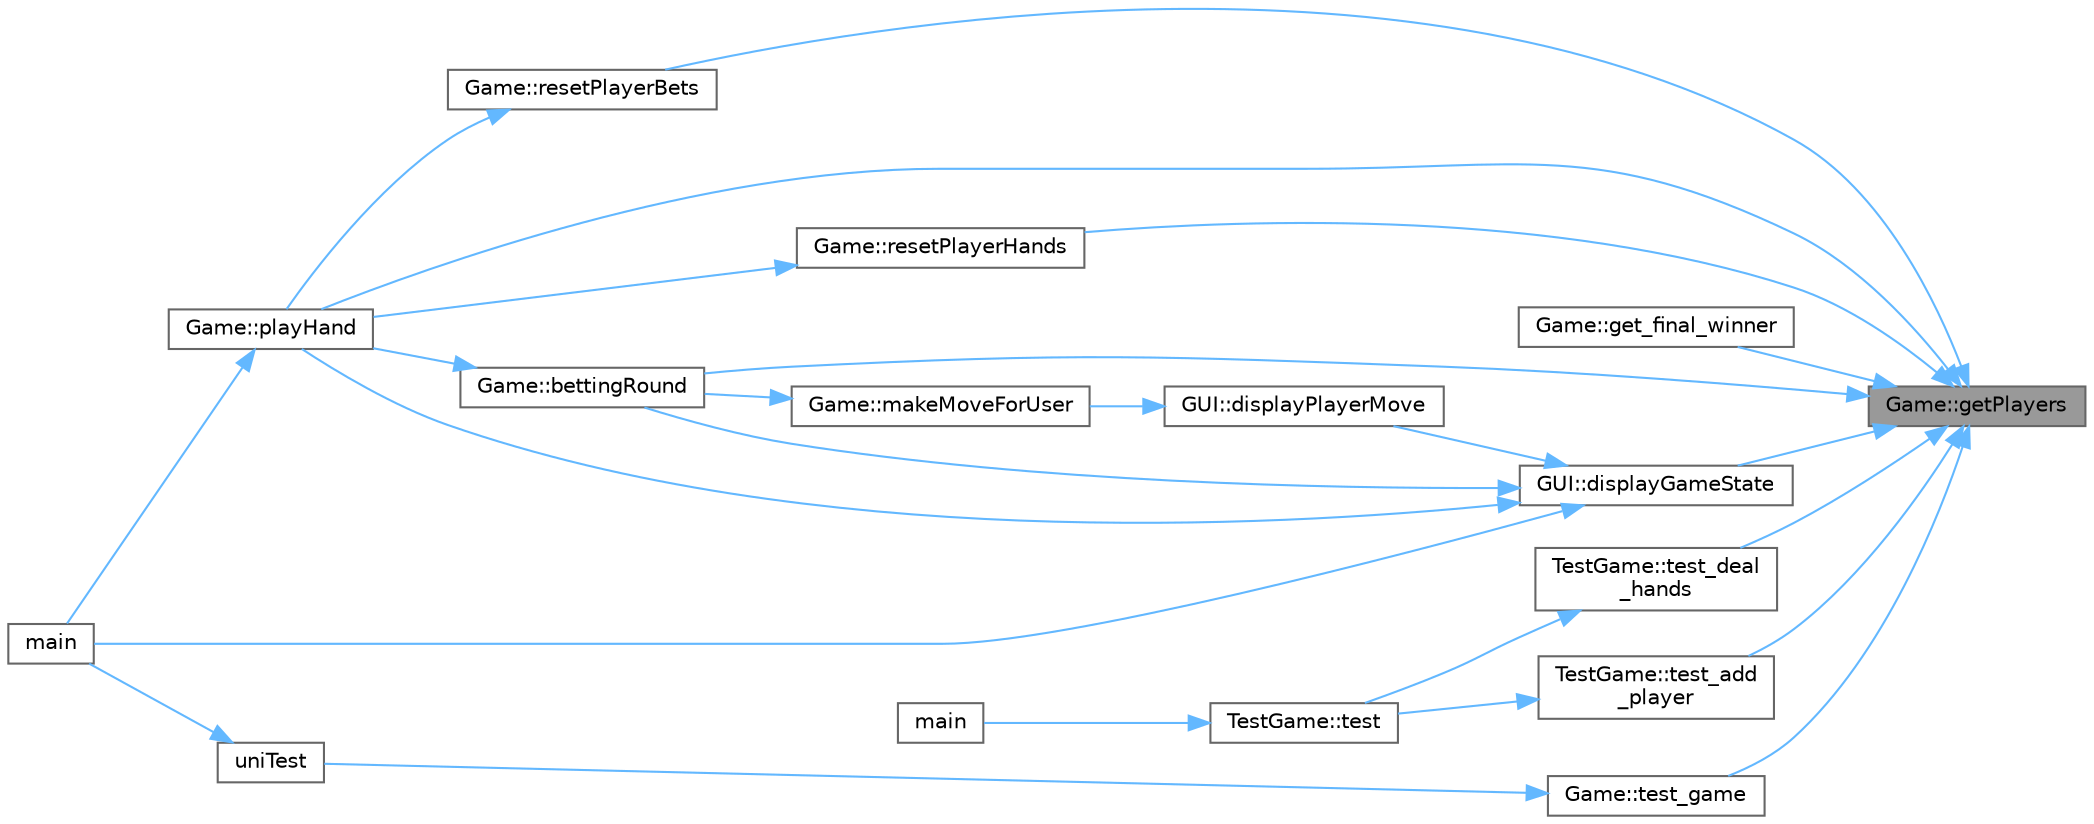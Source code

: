 digraph "Game::getPlayers"
{
 // INTERACTIVE_SVG=YES
 // LATEX_PDF_SIZE
  bgcolor="transparent";
  edge [fontname=Helvetica,fontsize=10,labelfontname=Helvetica,labelfontsize=10];
  node [fontname=Helvetica,fontsize=10,shape=box,height=0.2,width=0.4];
  rankdir="RL";
  Node1 [id="Node000001",label="Game::getPlayers",height=0.2,width=0.4,color="gray40", fillcolor="grey60", style="filled", fontcolor="black",tooltip="Gets the players in the game."];
  Node1 -> Node2 [id="edge1_Node000001_Node000002",dir="back",color="steelblue1",style="solid",tooltip=" "];
  Node2 [id="Node000002",label="Game::bettingRound",height=0.2,width=0.4,color="grey40", fillcolor="white", style="filled",URL="$class_game.html#a0de5cbe2125b0929a0bc8d2e6cdd64d5",tooltip="Conducts a betting round."];
  Node2 -> Node3 [id="edge2_Node000002_Node000003",dir="back",color="steelblue1",style="solid",tooltip=" "];
  Node3 [id="Node000003",label="Game::playHand",height=0.2,width=0.4,color="grey40", fillcolor="white", style="filled",URL="$class_game.html#ab72401c43b303a37dec67f3d6b75a927",tooltip="Plays a single hand of poker."];
  Node3 -> Node4 [id="edge3_Node000003_Node000004",dir="back",color="steelblue1",style="solid",tooltip=" "];
  Node4 [id="Node000004",label="main",height=0.2,width=0.4,color="grey40", fillcolor="white", style="filled",URL="$main_8cpp.html#a0ddf1224851353fc92bfbff6f499fa97",tooltip=" "];
  Node1 -> Node5 [id="edge4_Node000001_Node000005",dir="back",color="steelblue1",style="solid",tooltip=" "];
  Node5 [id="Node000005",label="GUI::displayGameState",height=0.2,width=0.4,color="grey40", fillcolor="white", style="filled",URL="$class_g_u_i.html#a8f55dae107a6648458f6eb16608c66d2",tooltip="Displays the current state of the game."];
  Node5 -> Node2 [id="edge5_Node000005_Node000002",dir="back",color="steelblue1",style="solid",tooltip=" "];
  Node5 -> Node6 [id="edge6_Node000005_Node000006",dir="back",color="steelblue1",style="solid",tooltip=" "];
  Node6 [id="Node000006",label="GUI::displayPlayerMove",height=0.2,width=0.4,color="grey40", fillcolor="white", style="filled",URL="$class_g_u_i.html#a65d07a686330670f5567a3fc11fbace1",tooltip="Displays a player's move."];
  Node6 -> Node7 [id="edge7_Node000006_Node000007",dir="back",color="steelblue1",style="solid",tooltip=" "];
  Node7 [id="Node000007",label="Game::makeMoveForUser",height=0.2,width=0.4,color="grey40", fillcolor="white", style="filled",URL="$class_game.html#a1a44850a64799e17f43f22b560275157",tooltip="Processes a move made by the user."];
  Node7 -> Node2 [id="edge8_Node000007_Node000002",dir="back",color="steelblue1",style="solid",tooltip=" "];
  Node5 -> Node4 [id="edge9_Node000005_Node000004",dir="back",color="steelblue1",style="solid",tooltip=" "];
  Node5 -> Node3 [id="edge10_Node000005_Node000003",dir="back",color="steelblue1",style="solid",tooltip=" "];
  Node1 -> Node8 [id="edge11_Node000001_Node000008",dir="back",color="steelblue1",style="solid",tooltip=" "];
  Node8 [id="Node000008",label="Game::get_final_winner",height=0.2,width=0.4,color="grey40", fillcolor="white", style="filled",URL="$class_game.html#ab99ccbbb2632cadc6810cf11c75c80ff",tooltip="Determines the final winner of the game."];
  Node1 -> Node3 [id="edge12_Node000001_Node000003",dir="back",color="steelblue1",style="solid",tooltip=" "];
  Node1 -> Node9 [id="edge13_Node000001_Node000009",dir="back",color="steelblue1",style="solid",tooltip=" "];
  Node9 [id="Node000009",label="Game::resetPlayerBets",height=0.2,width=0.4,color="grey40", fillcolor="white", style="filled",URL="$class_game.html#a69614c930626006cd0b3e644bc9cc613",tooltip="Resets the current bets of all players."];
  Node9 -> Node3 [id="edge14_Node000009_Node000003",dir="back",color="steelblue1",style="solid",tooltip=" "];
  Node1 -> Node10 [id="edge15_Node000001_Node000010",dir="back",color="steelblue1",style="solid",tooltip=" "];
  Node10 [id="Node000010",label="Game::resetPlayerHands",height=0.2,width=0.4,color="grey40", fillcolor="white", style="filled",URL="$class_game.html#adc54b1823a5d8d5221d7bf74e924e145",tooltip="Resets the hands of all players."];
  Node10 -> Node3 [id="edge16_Node000010_Node000003",dir="back",color="steelblue1",style="solid",tooltip=" "];
  Node1 -> Node11 [id="edge17_Node000001_Node000011",dir="back",color="steelblue1",style="solid",tooltip=" "];
  Node11 [id="Node000011",label="TestGame::test_add\l_player",height=0.2,width=0.4,color="grey40", fillcolor="white", style="filled",URL="$class_test_game.html#a832509695facca8c52d60125268a87c6",tooltip=" "];
  Node11 -> Node12 [id="edge18_Node000011_Node000012",dir="back",color="steelblue1",style="solid",tooltip=" "];
  Node12 [id="Node000012",label="TestGame::test",height=0.2,width=0.4,color="grey40", fillcolor="white", style="filled",URL="$class_test_game.html#a482abbabaaa0f7eb7d067c663dde7bae",tooltip=" "];
  Node12 -> Node13 [id="edge19_Node000012_Node000013",dir="back",color="steelblue1",style="solid",tooltip=" "];
  Node13 [id="Node000013",label="main",height=0.2,width=0.4,color="grey40", fillcolor="white", style="filled",URL="$test___game_8cpp.html#ae66f6b31b5ad750f1fe042a706a4e3d4",tooltip=" "];
  Node1 -> Node14 [id="edge20_Node000001_Node000014",dir="back",color="steelblue1",style="solid",tooltip=" "];
  Node14 [id="Node000014",label="TestGame::test_deal\l_hands",height=0.2,width=0.4,color="grey40", fillcolor="white", style="filled",URL="$class_test_game.html#ac97d4892a0c3798cb39bb96c2155aaea",tooltip=" "];
  Node14 -> Node12 [id="edge21_Node000014_Node000012",dir="back",color="steelblue1",style="solid",tooltip=" "];
  Node1 -> Node15 [id="edge22_Node000001_Node000015",dir="back",color="steelblue1",style="solid",tooltip=" "];
  Node15 [id="Node000015",label="Game::test_game",height=0.2,width=0.4,color="grey40", fillcolor="white", style="filled",URL="$class_game.html#a2a40b9c0d56307fbe67da500ed9d4cff",tooltip="Tests the Game class functionality."];
  Node15 -> Node16 [id="edge23_Node000015_Node000016",dir="back",color="steelblue1",style="solid",tooltip=" "];
  Node16 [id="Node000016",label="uniTest",height=0.2,width=0.4,color="grey40", fillcolor="white", style="filled",URL="$main_8cpp.html#a9993390ffcca4b99cfb97b329c55ae58",tooltip=" "];
  Node16 -> Node4 [id="edge24_Node000016_Node000004",dir="back",color="steelblue1",style="solid",tooltip=" "];
}
